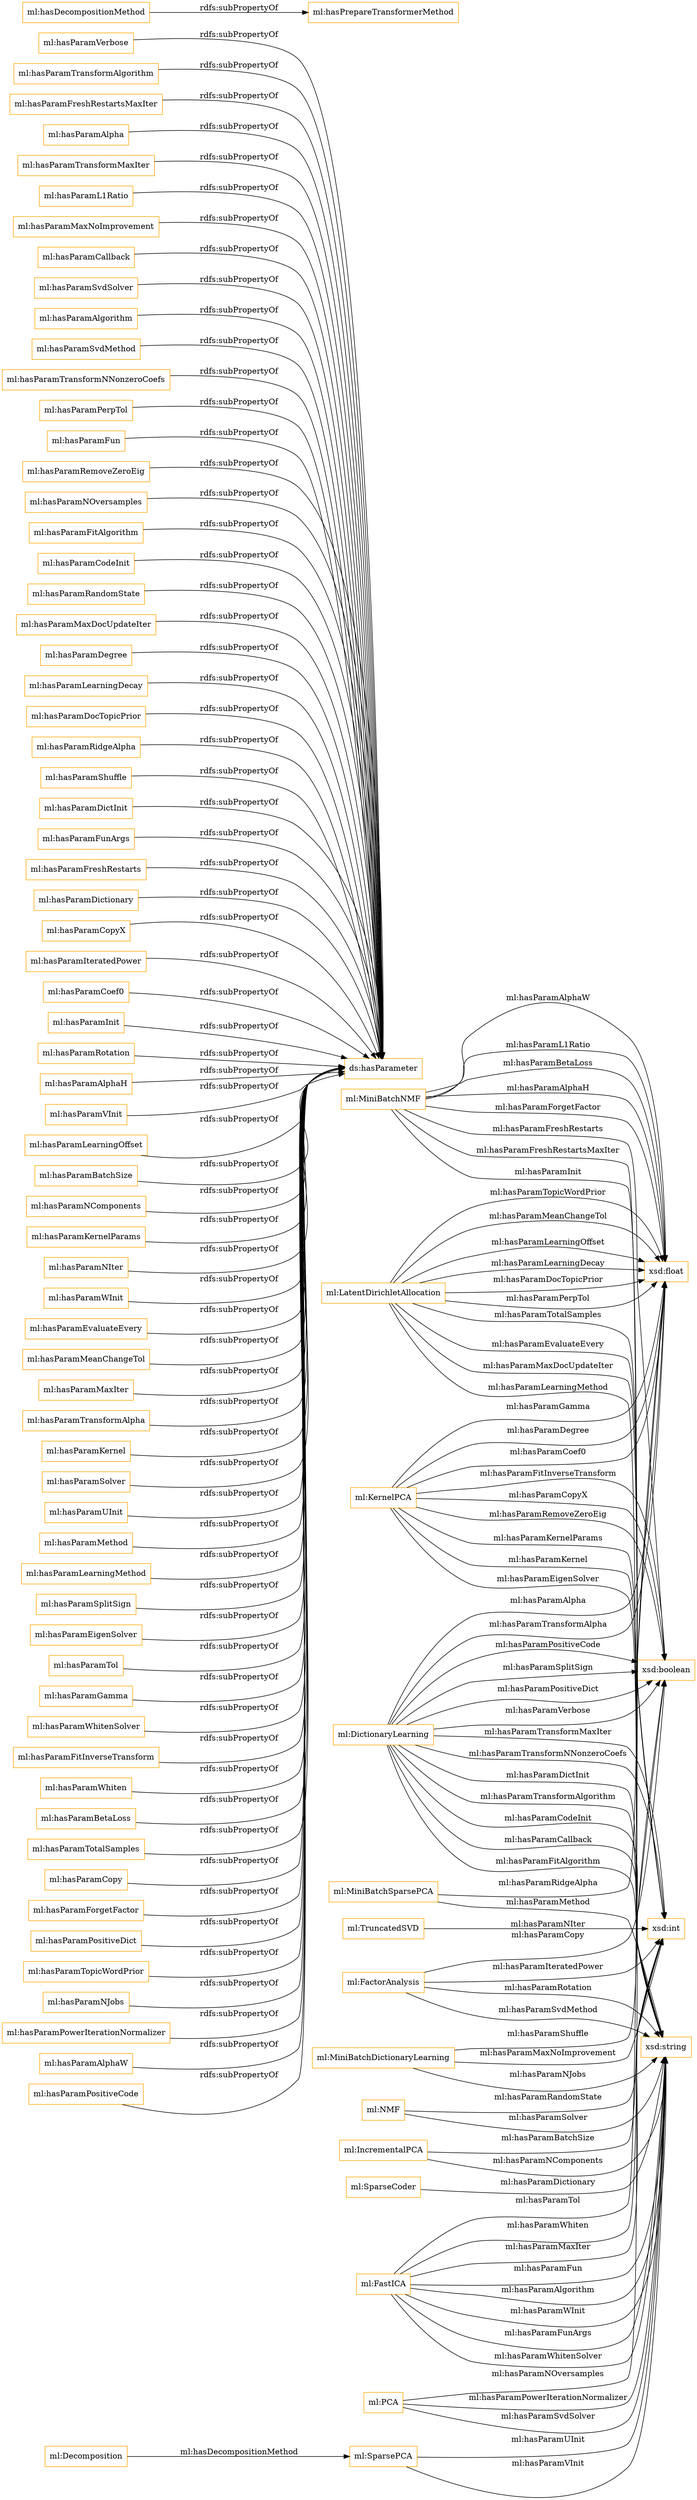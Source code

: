 digraph ar2dtool_diagram { 
rankdir=LR;
size="1501"
node [shape = rectangle, color="orange"]; "ml:NMF" "ml:KernelPCA" "ml:SparseCoder" "ml:LatentDirichletAllocation" "ml:DictionaryLearning" "ml:MiniBatchDictionaryLearning" "ml:PCA" "ml:SparsePCA" "ml:Decomposition" "ml:TruncatedSVD" "ml:IncrementalPCA" "ml:FastICA" "ml:MiniBatchNMF" "ml:MiniBatchSparsePCA" "ml:FactorAnalysis" ; /*classes style*/
	"ml:hasParamVerbose" -> "ds:hasParameter" [ label = "rdfs:subPropertyOf" ];
	"ml:hasParamTransformAlgorithm" -> "ds:hasParameter" [ label = "rdfs:subPropertyOf" ];
	"ml:hasParamFreshRestartsMaxIter" -> "ds:hasParameter" [ label = "rdfs:subPropertyOf" ];
	"ml:hasParamAlpha" -> "ds:hasParameter" [ label = "rdfs:subPropertyOf" ];
	"ml:hasParamTransformMaxIter" -> "ds:hasParameter" [ label = "rdfs:subPropertyOf" ];
	"ml:hasParamL1Ratio" -> "ds:hasParameter" [ label = "rdfs:subPropertyOf" ];
	"ml:hasParamMaxNoImprovement" -> "ds:hasParameter" [ label = "rdfs:subPropertyOf" ];
	"ml:hasParamCallback" -> "ds:hasParameter" [ label = "rdfs:subPropertyOf" ];
	"ml:hasParamSvdSolver" -> "ds:hasParameter" [ label = "rdfs:subPropertyOf" ];
	"ml:hasParamAlgorithm" -> "ds:hasParameter" [ label = "rdfs:subPropertyOf" ];
	"ml:hasParamSvdMethod" -> "ds:hasParameter" [ label = "rdfs:subPropertyOf" ];
	"ml:hasParamTransformNNonzeroCoefs" -> "ds:hasParameter" [ label = "rdfs:subPropertyOf" ];
	"ml:hasParamPerpTol" -> "ds:hasParameter" [ label = "rdfs:subPropertyOf" ];
	"ml:hasParamFun" -> "ds:hasParameter" [ label = "rdfs:subPropertyOf" ];
	"ml:hasParamRemoveZeroEig" -> "ds:hasParameter" [ label = "rdfs:subPropertyOf" ];
	"ml:hasParamNOversamples" -> "ds:hasParameter" [ label = "rdfs:subPropertyOf" ];
	"ml:hasParamFitAlgorithm" -> "ds:hasParameter" [ label = "rdfs:subPropertyOf" ];
	"ml:hasParamCodeInit" -> "ds:hasParameter" [ label = "rdfs:subPropertyOf" ];
	"ml:hasParamRandomState" -> "ds:hasParameter" [ label = "rdfs:subPropertyOf" ];
	"ml:hasParamMaxDocUpdateIter" -> "ds:hasParameter" [ label = "rdfs:subPropertyOf" ];
	"ml:hasParamDegree" -> "ds:hasParameter" [ label = "rdfs:subPropertyOf" ];
	"ml:hasParamLearningDecay" -> "ds:hasParameter" [ label = "rdfs:subPropertyOf" ];
	"ml:hasParamDocTopicPrior" -> "ds:hasParameter" [ label = "rdfs:subPropertyOf" ];
	"ml:hasParamRidgeAlpha" -> "ds:hasParameter" [ label = "rdfs:subPropertyOf" ];
	"ml:hasParamShuffle" -> "ds:hasParameter" [ label = "rdfs:subPropertyOf" ];
	"ml:hasParamDictInit" -> "ds:hasParameter" [ label = "rdfs:subPropertyOf" ];
	"ml:hasParamFunArgs" -> "ds:hasParameter" [ label = "rdfs:subPropertyOf" ];
	"ml:hasParamFreshRestarts" -> "ds:hasParameter" [ label = "rdfs:subPropertyOf" ];
	"ml:hasParamDictionary" -> "ds:hasParameter" [ label = "rdfs:subPropertyOf" ];
	"ml:hasParamCopyX" -> "ds:hasParameter" [ label = "rdfs:subPropertyOf" ];
	"ml:hasParamIteratedPower" -> "ds:hasParameter" [ label = "rdfs:subPropertyOf" ];
	"ml:hasParamCoef0" -> "ds:hasParameter" [ label = "rdfs:subPropertyOf" ];
	"ml:hasParamInit" -> "ds:hasParameter" [ label = "rdfs:subPropertyOf" ];
	"ml:hasParamRotation" -> "ds:hasParameter" [ label = "rdfs:subPropertyOf" ];
	"ml:hasParamAlphaH" -> "ds:hasParameter" [ label = "rdfs:subPropertyOf" ];
	"ml:hasParamVInit" -> "ds:hasParameter" [ label = "rdfs:subPropertyOf" ];
	"ml:hasParamLearningOffset" -> "ds:hasParameter" [ label = "rdfs:subPropertyOf" ];
	"ml:hasParamBatchSize" -> "ds:hasParameter" [ label = "rdfs:subPropertyOf" ];
	"ml:hasParamNComponents" -> "ds:hasParameter" [ label = "rdfs:subPropertyOf" ];
	"ml:hasParamKernelParams" -> "ds:hasParameter" [ label = "rdfs:subPropertyOf" ];
	"ml:hasParamNIter" -> "ds:hasParameter" [ label = "rdfs:subPropertyOf" ];
	"ml:hasParamWInit" -> "ds:hasParameter" [ label = "rdfs:subPropertyOf" ];
	"ml:hasParamEvaluateEvery" -> "ds:hasParameter" [ label = "rdfs:subPropertyOf" ];
	"ml:hasParamMeanChangeTol" -> "ds:hasParameter" [ label = "rdfs:subPropertyOf" ];
	"ml:hasParamMaxIter" -> "ds:hasParameter" [ label = "rdfs:subPropertyOf" ];
	"ml:hasParamTransformAlpha" -> "ds:hasParameter" [ label = "rdfs:subPropertyOf" ];
	"ml:hasParamKernel" -> "ds:hasParameter" [ label = "rdfs:subPropertyOf" ];
	"ml:hasParamSolver" -> "ds:hasParameter" [ label = "rdfs:subPropertyOf" ];
	"ml:hasParamUInit" -> "ds:hasParameter" [ label = "rdfs:subPropertyOf" ];
	"ml:hasParamMethod" -> "ds:hasParameter" [ label = "rdfs:subPropertyOf" ];
	"ml:hasParamLearningMethod" -> "ds:hasParameter" [ label = "rdfs:subPropertyOf" ];
	"ml:hasParamSplitSign" -> "ds:hasParameter" [ label = "rdfs:subPropertyOf" ];
	"ml:hasParamEigenSolver" -> "ds:hasParameter" [ label = "rdfs:subPropertyOf" ];
	"ml:hasParamTol" -> "ds:hasParameter" [ label = "rdfs:subPropertyOf" ];
	"ml:hasParamGamma" -> "ds:hasParameter" [ label = "rdfs:subPropertyOf" ];
	"ml:hasParamWhitenSolver" -> "ds:hasParameter" [ label = "rdfs:subPropertyOf" ];
	"ml:hasParamFitInverseTransform" -> "ds:hasParameter" [ label = "rdfs:subPropertyOf" ];
	"ml:hasDecompositionMethod" -> "ml:hasPrepareTransformerMethod" [ label = "rdfs:subPropertyOf" ];
	"ml:hasParamWhiten" -> "ds:hasParameter" [ label = "rdfs:subPropertyOf" ];
	"ml:hasParamBetaLoss" -> "ds:hasParameter" [ label = "rdfs:subPropertyOf" ];
	"ml:hasParamTotalSamples" -> "ds:hasParameter" [ label = "rdfs:subPropertyOf" ];
	"ml:hasParamCopy" -> "ds:hasParameter" [ label = "rdfs:subPropertyOf" ];
	"ml:hasParamForgetFactor" -> "ds:hasParameter" [ label = "rdfs:subPropertyOf" ];
	"ml:hasParamPositiveDict" -> "ds:hasParameter" [ label = "rdfs:subPropertyOf" ];
	"ml:hasParamTopicWordPrior" -> "ds:hasParameter" [ label = "rdfs:subPropertyOf" ];
	"ml:hasParamNJobs" -> "ds:hasParameter" [ label = "rdfs:subPropertyOf" ];
	"ml:hasParamPowerIterationNormalizer" -> "ds:hasParameter" [ label = "rdfs:subPropertyOf" ];
	"ml:hasParamAlphaW" -> "ds:hasParameter" [ label = "rdfs:subPropertyOf" ];
	"ml:hasParamPositiveCode" -> "ds:hasParameter" [ label = "rdfs:subPropertyOf" ];
	"ml:MiniBatchNMF" -> "xsd:int" [ label = "ml:hasParamFreshRestartsMaxIter" ];
	"ml:KernelPCA" -> "xsd:boolean" [ label = "ml:hasParamRemoveZeroEig" ];
	"ml:KernelPCA" -> "xsd:boolean" [ label = "ml:hasParamFitInverseTransform" ];
	"ml:DictionaryLearning" -> "xsd:boolean" [ label = "ml:hasParamPositiveCode" ];
	"ml:Decomposition" -> "ml:SparsePCA" [ label = "ml:hasDecompositionMethod" ];
	"ml:KernelPCA" -> "xsd:string" [ label = "ml:hasParamEigenSolver" ];
	"ml:KernelPCA" -> "xsd:string" [ label = "ml:hasParamKernelParams" ];
	"ml:MiniBatchNMF" -> "xsd:boolean" [ label = "ml:hasParamFreshRestarts" ];
	"ml:MiniBatchNMF" -> "xsd:float" [ label = "ml:hasParamBetaLoss" ];
	"ml:DictionaryLearning" -> "xsd:int" [ label = "ml:hasParamTransformMaxIter" ];
	"ml:LatentDirichletAllocation" -> "xsd:float" [ label = "ml:hasParamLearningDecay" ];
	"ml:DictionaryLearning" -> "xsd:float" [ label = "ml:hasParamAlpha" ];
	"ml:KernelPCA" -> "xsd:boolean" [ label = "ml:hasParamCopyX" ];
	"ml:MiniBatchSparsePCA" -> "xsd:string" [ label = "ml:hasParamMethod" ];
	"ml:DictionaryLearning" -> "xsd:string" [ label = "ml:hasParamDictInit" ];
	"ml:DictionaryLearning" -> "xsd:boolean" [ label = "ml:hasParamSplitSign" ];
	"ml:PCA" -> "xsd:string" [ label = "ml:hasParamPowerIterationNormalizer" ];
	"ml:KernelPCA" -> "xsd:float" [ label = "ml:hasParamGamma" ];
	"ml:KernelPCA" -> "xsd:float" [ label = "ml:hasParamDegree" ];
	"ml:SparseCoder" -> "xsd:string" [ label = "ml:hasParamDictionary" ];
	"ml:MiniBatchNMF" -> "xsd:string" [ label = "ml:hasParamInit" ];
	"ml:IncrementalPCA" -> "xsd:int" [ label = "ml:hasParamBatchSize" ];
	"ml:IncrementalPCA" -> "xsd:string" [ label = "ml:hasParamNComponents" ];
	"ml:MiniBatchDictionaryLearning" -> "xsd:string" [ label = "ml:hasParamNJobs" ];
	"ml:DictionaryLearning" -> "xsd:string" [ label = "ml:hasParamTransformAlgorithm" ];
	"ml:LatentDirichletAllocation" -> "xsd:int" [ label = "ml:hasParamTotalSamples" ];
	"ml:FactorAnalysis" -> "xsd:string" [ label = "ml:hasParamSvdMethod" ];
	"ml:FastICA" -> "xsd:string" [ label = "ml:hasParamAlgorithm" ];
	"ml:FastICA" -> "xsd:float" [ label = "ml:hasParamTol" ];
	"ml:FastICA" -> "xsd:string" [ label = "ml:hasParamWInit" ];
	"ml:TruncatedSVD" -> "xsd:int" [ label = "ml:hasParamNIter" ];
	"ml:MiniBatchNMF" -> "xsd:float" [ label = "ml:hasParamAlphaH" ];
	"ml:FactorAnalysis" -> "xsd:int" [ label = "ml:hasParamIteratedPower" ];
	"ml:MiniBatchNMF" -> "xsd:float" [ label = "ml:hasParamForgetFactor" ];
	"ml:FastICA" -> "xsd:string" [ label = "ml:hasParamFunArgs" ];
	"ml:FactorAnalysis" -> "xsd:string" [ label = "ml:hasParamRotation" ];
	"ml:NMF" -> "xsd:string" [ label = "ml:hasParamSolver" ];
	"ml:DictionaryLearning" -> "xsd:string" [ label = "ml:hasParamCodeInit" ];
	"ml:LatentDirichletAllocation" -> "xsd:string" [ label = "ml:hasParamLearningMethod" ];
	"ml:KernelPCA" -> "xsd:string" [ label = "ml:hasParamKernel" ];
	"ml:MiniBatchNMF" -> "xsd:float" [ label = "ml:hasParamAlphaW" ];
	"ml:MiniBatchNMF" -> "xsd:float" [ label = "ml:hasParamL1Ratio" ];
	"ml:DictionaryLearning" -> "xsd:boolean" [ label = "ml:hasParamPositiveDict" ];
	"ml:MiniBatchDictionaryLearning" -> "xsd:int" [ label = "ml:hasParamMaxNoImprovement" ];
	"ml:MiniBatchDictionaryLearning" -> "xsd:boolean" [ label = "ml:hasParamShuffle" ];
	"ml:FastICA" -> "xsd:boolean" [ label = "ml:hasParamWhiten" ];
	"ml:LatentDirichletAllocation" -> "xsd:float" [ label = "ml:hasParamDocTopicPrior" ];
	"ml:LatentDirichletAllocation" -> "xsd:float" [ label = "ml:hasParamPerpTol" ];
	"ml:FastICA" -> "xsd:int" [ label = "ml:hasParamMaxIter" ];
	"ml:KernelPCA" -> "xsd:float" [ label = "ml:hasParamCoef0" ];
	"ml:FactorAnalysis" -> "xsd:boolean" [ label = "ml:hasParamCopy" ];
	"ml:PCA" -> "xsd:int" [ label = "ml:hasParamNOversamples" ];
	"ml:DictionaryLearning" -> "xsd:boolean" [ label = "ml:hasParamVerbose" ];
	"ml:DictionaryLearning" -> "xsd:float" [ label = "ml:hasParamTransformAlpha" ];
	"ml:SparsePCA" -> "xsd:string" [ label = "ml:hasParamUInit" ];
	"ml:NMF" -> "xsd:int" [ label = "ml:hasParamRandomState" ];
	"ml:PCA" -> "xsd:string" [ label = "ml:hasParamSvdSolver" ];
	"ml:FastICA" -> "xsd:string" [ label = "ml:hasParamWhitenSolver" ];
	"ml:LatentDirichletAllocation" -> "xsd:float" [ label = "ml:hasParamTopicWordPrior" ];
	"ml:DictionaryLearning" -> "xsd:int" [ label = "ml:hasParamTransformNNonzeroCoefs" ];
	"ml:FastICA" -> "xsd:string" [ label = "ml:hasParamFun" ];
	"ml:LatentDirichletAllocation" -> "xsd:int" [ label = "ml:hasParamEvaluateEvery" ];
	"ml:SparsePCA" -> "xsd:string" [ label = "ml:hasParamVInit" ];
	"ml:DictionaryLearning" -> "xsd:string" [ label = "ml:hasParamCallback" ];
	"ml:DictionaryLearning" -> "xsd:string" [ label = "ml:hasParamFitAlgorithm" ];
	"ml:MiniBatchSparsePCA" -> "xsd:float" [ label = "ml:hasParamRidgeAlpha" ];
	"ml:LatentDirichletAllocation" -> "xsd:float" [ label = "ml:hasParamMeanChangeTol" ];
	"ml:LatentDirichletAllocation" -> "xsd:float" [ label = "ml:hasParamLearningOffset" ];
	"ml:LatentDirichletAllocation" -> "xsd:int" [ label = "ml:hasParamMaxDocUpdateIter" ];

}
